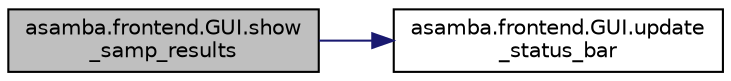 digraph "asamba.frontend.GUI.show_samp_results"
{
  edge [fontname="Helvetica",fontsize="10",labelfontname="Helvetica",labelfontsize="10"];
  node [fontname="Helvetica",fontsize="10",shape=record];
  rankdir="LR";
  Node59 [label="asamba.frontend.GUI.show\l_samp_results",height=0.2,width=0.4,color="black", fillcolor="grey75", style="filled", fontcolor="black"];
  Node59 -> Node60 [color="midnightblue",fontsize="10",style="solid",fontname="Helvetica"];
  Node60 [label="asamba.frontend.GUI.update\l_status_bar",height=0.2,width=0.4,color="black", fillcolor="white", style="filled",URL="$classasamba_1_1frontend_1_1_g_u_i.html#a9b882f15d916eb942b202888fa29cf12"];
}
